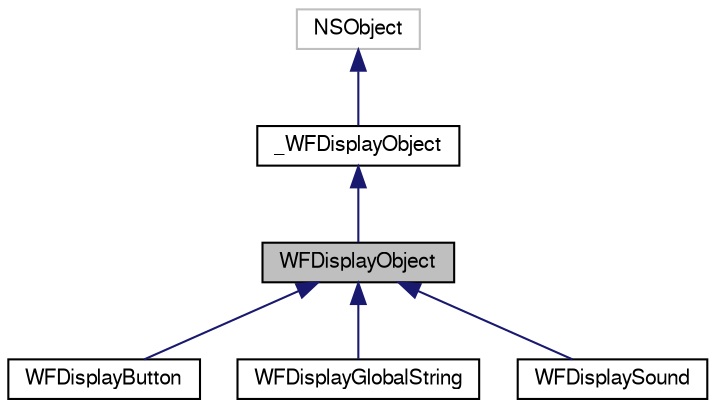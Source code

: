 digraph "WFDisplayObject"
{
  edge [fontname="FreeSans",fontsize="10",labelfontname="FreeSans",labelfontsize="10"];
  node [fontname="FreeSans",fontsize="10",shape=record];
  Node1 [label="WFDisplayObject",height=0.2,width=0.4,color="black", fillcolor="grey75", style="filled", fontcolor="black"];
  Node2 -> Node1 [dir="back",color="midnightblue",fontsize="10",style="solid",fontname="FreeSans"];
  Node2 [label="_WFDisplayObject",height=0.2,width=0.4,color="black", fillcolor="white", style="filled",URL="$interface___w_f_display_object.html"];
  Node3 -> Node2 [dir="back",color="midnightblue",fontsize="10",style="solid",fontname="FreeSans"];
  Node3 [label="NSObject",height=0.2,width=0.4,color="grey75", fillcolor="white", style="filled"];
  Node1 -> Node4 [dir="back",color="midnightblue",fontsize="10",style="solid",fontname="FreeSans"];
  Node4 [label="WFDisplayButton",height=0.2,width=0.4,color="black", fillcolor="white", style="filled",URL="$interface_w_f_display_button.html"];
  Node1 -> Node5 [dir="back",color="midnightblue",fontsize="10",style="solid",fontname="FreeSans"];
  Node5 [label="WFDisplayGlobalString",height=0.2,width=0.4,color="black", fillcolor="white", style="filled",URL="$interface_w_f_display_global_string.html"];
  Node1 -> Node6 [dir="back",color="midnightblue",fontsize="10",style="solid",fontname="FreeSans"];
  Node6 [label="WFDisplaySound",height=0.2,width=0.4,color="black", fillcolor="white", style="filled",URL="$interface_w_f_display_sound.html"];
}
